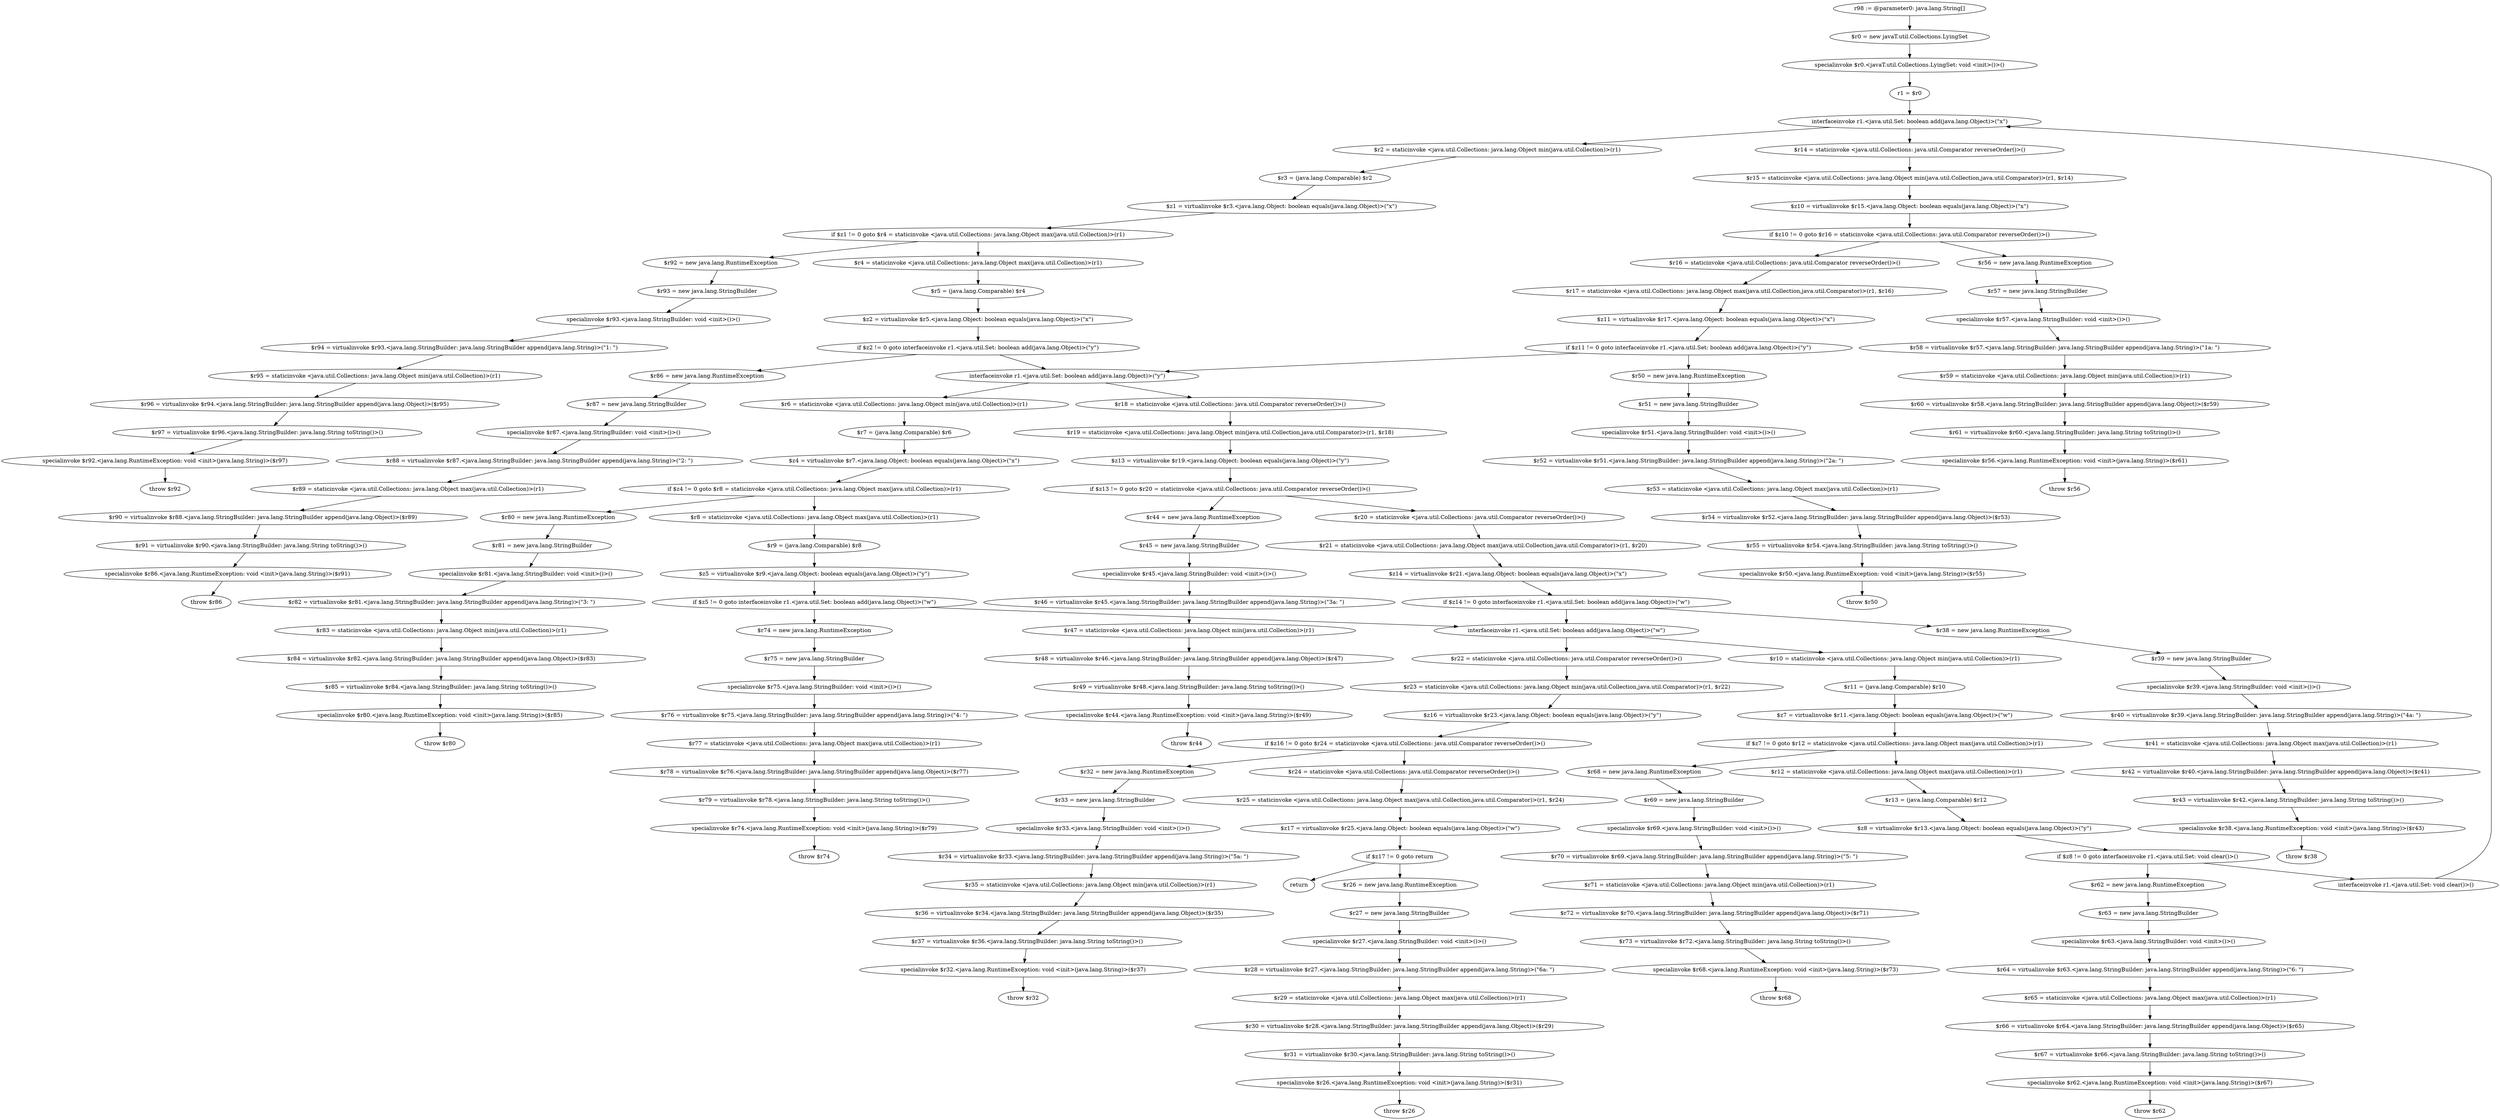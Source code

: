 digraph "unitGraph" {
    "r98 := @parameter0: java.lang.String[]"
    "$r0 = new javaT.util.Collections.LyingSet"
    "specialinvoke $r0.<javaT.util.Collections.LyingSet: void <init>()>()"
    "r1 = $r0"
    "interfaceinvoke r1.<java.util.Set: boolean add(java.lang.Object)>(\"x\")"
    "$r2 = staticinvoke <java.util.Collections: java.lang.Object min(java.util.Collection)>(r1)"
    "$r3 = (java.lang.Comparable) $r2"
    "$z1 = virtualinvoke $r3.<java.lang.Object: boolean equals(java.lang.Object)>(\"x\")"
    "if $z1 != 0 goto $r4 = staticinvoke <java.util.Collections: java.lang.Object max(java.util.Collection)>(r1)"
    "$r92 = new java.lang.RuntimeException"
    "$r93 = new java.lang.StringBuilder"
    "specialinvoke $r93.<java.lang.StringBuilder: void <init>()>()"
    "$r94 = virtualinvoke $r93.<java.lang.StringBuilder: java.lang.StringBuilder append(java.lang.String)>(\"1: \")"
    "$r95 = staticinvoke <java.util.Collections: java.lang.Object min(java.util.Collection)>(r1)"
    "$r96 = virtualinvoke $r94.<java.lang.StringBuilder: java.lang.StringBuilder append(java.lang.Object)>($r95)"
    "$r97 = virtualinvoke $r96.<java.lang.StringBuilder: java.lang.String toString()>()"
    "specialinvoke $r92.<java.lang.RuntimeException: void <init>(java.lang.String)>($r97)"
    "throw $r92"
    "$r4 = staticinvoke <java.util.Collections: java.lang.Object max(java.util.Collection)>(r1)"
    "$r5 = (java.lang.Comparable) $r4"
    "$z2 = virtualinvoke $r5.<java.lang.Object: boolean equals(java.lang.Object)>(\"x\")"
    "if $z2 != 0 goto interfaceinvoke r1.<java.util.Set: boolean add(java.lang.Object)>(\"y\")"
    "$r86 = new java.lang.RuntimeException"
    "$r87 = new java.lang.StringBuilder"
    "specialinvoke $r87.<java.lang.StringBuilder: void <init>()>()"
    "$r88 = virtualinvoke $r87.<java.lang.StringBuilder: java.lang.StringBuilder append(java.lang.String)>(\"2: \")"
    "$r89 = staticinvoke <java.util.Collections: java.lang.Object max(java.util.Collection)>(r1)"
    "$r90 = virtualinvoke $r88.<java.lang.StringBuilder: java.lang.StringBuilder append(java.lang.Object)>($r89)"
    "$r91 = virtualinvoke $r90.<java.lang.StringBuilder: java.lang.String toString()>()"
    "specialinvoke $r86.<java.lang.RuntimeException: void <init>(java.lang.String)>($r91)"
    "throw $r86"
    "interfaceinvoke r1.<java.util.Set: boolean add(java.lang.Object)>(\"y\")"
    "$r6 = staticinvoke <java.util.Collections: java.lang.Object min(java.util.Collection)>(r1)"
    "$r7 = (java.lang.Comparable) $r6"
    "$z4 = virtualinvoke $r7.<java.lang.Object: boolean equals(java.lang.Object)>(\"x\")"
    "if $z4 != 0 goto $r8 = staticinvoke <java.util.Collections: java.lang.Object max(java.util.Collection)>(r1)"
    "$r80 = new java.lang.RuntimeException"
    "$r81 = new java.lang.StringBuilder"
    "specialinvoke $r81.<java.lang.StringBuilder: void <init>()>()"
    "$r82 = virtualinvoke $r81.<java.lang.StringBuilder: java.lang.StringBuilder append(java.lang.String)>(\"3: \")"
    "$r83 = staticinvoke <java.util.Collections: java.lang.Object min(java.util.Collection)>(r1)"
    "$r84 = virtualinvoke $r82.<java.lang.StringBuilder: java.lang.StringBuilder append(java.lang.Object)>($r83)"
    "$r85 = virtualinvoke $r84.<java.lang.StringBuilder: java.lang.String toString()>()"
    "specialinvoke $r80.<java.lang.RuntimeException: void <init>(java.lang.String)>($r85)"
    "throw $r80"
    "$r8 = staticinvoke <java.util.Collections: java.lang.Object max(java.util.Collection)>(r1)"
    "$r9 = (java.lang.Comparable) $r8"
    "$z5 = virtualinvoke $r9.<java.lang.Object: boolean equals(java.lang.Object)>(\"y\")"
    "if $z5 != 0 goto interfaceinvoke r1.<java.util.Set: boolean add(java.lang.Object)>(\"w\")"
    "$r74 = new java.lang.RuntimeException"
    "$r75 = new java.lang.StringBuilder"
    "specialinvoke $r75.<java.lang.StringBuilder: void <init>()>()"
    "$r76 = virtualinvoke $r75.<java.lang.StringBuilder: java.lang.StringBuilder append(java.lang.String)>(\"4: \")"
    "$r77 = staticinvoke <java.util.Collections: java.lang.Object max(java.util.Collection)>(r1)"
    "$r78 = virtualinvoke $r76.<java.lang.StringBuilder: java.lang.StringBuilder append(java.lang.Object)>($r77)"
    "$r79 = virtualinvoke $r78.<java.lang.StringBuilder: java.lang.String toString()>()"
    "specialinvoke $r74.<java.lang.RuntimeException: void <init>(java.lang.String)>($r79)"
    "throw $r74"
    "interfaceinvoke r1.<java.util.Set: boolean add(java.lang.Object)>(\"w\")"
    "$r10 = staticinvoke <java.util.Collections: java.lang.Object min(java.util.Collection)>(r1)"
    "$r11 = (java.lang.Comparable) $r10"
    "$z7 = virtualinvoke $r11.<java.lang.Object: boolean equals(java.lang.Object)>(\"w\")"
    "if $z7 != 0 goto $r12 = staticinvoke <java.util.Collections: java.lang.Object max(java.util.Collection)>(r1)"
    "$r68 = new java.lang.RuntimeException"
    "$r69 = new java.lang.StringBuilder"
    "specialinvoke $r69.<java.lang.StringBuilder: void <init>()>()"
    "$r70 = virtualinvoke $r69.<java.lang.StringBuilder: java.lang.StringBuilder append(java.lang.String)>(\"5: \")"
    "$r71 = staticinvoke <java.util.Collections: java.lang.Object min(java.util.Collection)>(r1)"
    "$r72 = virtualinvoke $r70.<java.lang.StringBuilder: java.lang.StringBuilder append(java.lang.Object)>($r71)"
    "$r73 = virtualinvoke $r72.<java.lang.StringBuilder: java.lang.String toString()>()"
    "specialinvoke $r68.<java.lang.RuntimeException: void <init>(java.lang.String)>($r73)"
    "throw $r68"
    "$r12 = staticinvoke <java.util.Collections: java.lang.Object max(java.util.Collection)>(r1)"
    "$r13 = (java.lang.Comparable) $r12"
    "$z8 = virtualinvoke $r13.<java.lang.Object: boolean equals(java.lang.Object)>(\"y\")"
    "if $z8 != 0 goto interfaceinvoke r1.<java.util.Set: void clear()>()"
    "$r62 = new java.lang.RuntimeException"
    "$r63 = new java.lang.StringBuilder"
    "specialinvoke $r63.<java.lang.StringBuilder: void <init>()>()"
    "$r64 = virtualinvoke $r63.<java.lang.StringBuilder: java.lang.StringBuilder append(java.lang.String)>(\"6: \")"
    "$r65 = staticinvoke <java.util.Collections: java.lang.Object max(java.util.Collection)>(r1)"
    "$r66 = virtualinvoke $r64.<java.lang.StringBuilder: java.lang.StringBuilder append(java.lang.Object)>($r65)"
    "$r67 = virtualinvoke $r66.<java.lang.StringBuilder: java.lang.String toString()>()"
    "specialinvoke $r62.<java.lang.RuntimeException: void <init>(java.lang.String)>($r67)"
    "throw $r62"
    "interfaceinvoke r1.<java.util.Set: void clear()>()"
    "$r14 = staticinvoke <java.util.Collections: java.util.Comparator reverseOrder()>()"
    "$r15 = staticinvoke <java.util.Collections: java.lang.Object min(java.util.Collection,java.util.Comparator)>(r1, $r14)"
    "$z10 = virtualinvoke $r15.<java.lang.Object: boolean equals(java.lang.Object)>(\"x\")"
    "if $z10 != 0 goto $r16 = staticinvoke <java.util.Collections: java.util.Comparator reverseOrder()>()"
    "$r56 = new java.lang.RuntimeException"
    "$r57 = new java.lang.StringBuilder"
    "specialinvoke $r57.<java.lang.StringBuilder: void <init>()>()"
    "$r58 = virtualinvoke $r57.<java.lang.StringBuilder: java.lang.StringBuilder append(java.lang.String)>(\"1a: \")"
    "$r59 = staticinvoke <java.util.Collections: java.lang.Object min(java.util.Collection)>(r1)"
    "$r60 = virtualinvoke $r58.<java.lang.StringBuilder: java.lang.StringBuilder append(java.lang.Object)>($r59)"
    "$r61 = virtualinvoke $r60.<java.lang.StringBuilder: java.lang.String toString()>()"
    "specialinvoke $r56.<java.lang.RuntimeException: void <init>(java.lang.String)>($r61)"
    "throw $r56"
    "$r16 = staticinvoke <java.util.Collections: java.util.Comparator reverseOrder()>()"
    "$r17 = staticinvoke <java.util.Collections: java.lang.Object max(java.util.Collection,java.util.Comparator)>(r1, $r16)"
    "$z11 = virtualinvoke $r17.<java.lang.Object: boolean equals(java.lang.Object)>(\"x\")"
    "if $z11 != 0 goto interfaceinvoke r1.<java.util.Set: boolean add(java.lang.Object)>(\"y\")"
    "$r50 = new java.lang.RuntimeException"
    "$r51 = new java.lang.StringBuilder"
    "specialinvoke $r51.<java.lang.StringBuilder: void <init>()>()"
    "$r52 = virtualinvoke $r51.<java.lang.StringBuilder: java.lang.StringBuilder append(java.lang.String)>(\"2a: \")"
    "$r53 = staticinvoke <java.util.Collections: java.lang.Object max(java.util.Collection)>(r1)"
    "$r54 = virtualinvoke $r52.<java.lang.StringBuilder: java.lang.StringBuilder append(java.lang.Object)>($r53)"
    "$r55 = virtualinvoke $r54.<java.lang.StringBuilder: java.lang.String toString()>()"
    "specialinvoke $r50.<java.lang.RuntimeException: void <init>(java.lang.String)>($r55)"
    "throw $r50"
    "$r18 = staticinvoke <java.util.Collections: java.util.Comparator reverseOrder()>()"
    "$r19 = staticinvoke <java.util.Collections: java.lang.Object min(java.util.Collection,java.util.Comparator)>(r1, $r18)"
    "$z13 = virtualinvoke $r19.<java.lang.Object: boolean equals(java.lang.Object)>(\"y\")"
    "if $z13 != 0 goto $r20 = staticinvoke <java.util.Collections: java.util.Comparator reverseOrder()>()"
    "$r44 = new java.lang.RuntimeException"
    "$r45 = new java.lang.StringBuilder"
    "specialinvoke $r45.<java.lang.StringBuilder: void <init>()>()"
    "$r46 = virtualinvoke $r45.<java.lang.StringBuilder: java.lang.StringBuilder append(java.lang.String)>(\"3a: \")"
    "$r47 = staticinvoke <java.util.Collections: java.lang.Object min(java.util.Collection)>(r1)"
    "$r48 = virtualinvoke $r46.<java.lang.StringBuilder: java.lang.StringBuilder append(java.lang.Object)>($r47)"
    "$r49 = virtualinvoke $r48.<java.lang.StringBuilder: java.lang.String toString()>()"
    "specialinvoke $r44.<java.lang.RuntimeException: void <init>(java.lang.String)>($r49)"
    "throw $r44"
    "$r20 = staticinvoke <java.util.Collections: java.util.Comparator reverseOrder()>()"
    "$r21 = staticinvoke <java.util.Collections: java.lang.Object max(java.util.Collection,java.util.Comparator)>(r1, $r20)"
    "$z14 = virtualinvoke $r21.<java.lang.Object: boolean equals(java.lang.Object)>(\"x\")"
    "if $z14 != 0 goto interfaceinvoke r1.<java.util.Set: boolean add(java.lang.Object)>(\"w\")"
    "$r38 = new java.lang.RuntimeException"
    "$r39 = new java.lang.StringBuilder"
    "specialinvoke $r39.<java.lang.StringBuilder: void <init>()>()"
    "$r40 = virtualinvoke $r39.<java.lang.StringBuilder: java.lang.StringBuilder append(java.lang.String)>(\"4a: \")"
    "$r41 = staticinvoke <java.util.Collections: java.lang.Object max(java.util.Collection)>(r1)"
    "$r42 = virtualinvoke $r40.<java.lang.StringBuilder: java.lang.StringBuilder append(java.lang.Object)>($r41)"
    "$r43 = virtualinvoke $r42.<java.lang.StringBuilder: java.lang.String toString()>()"
    "specialinvoke $r38.<java.lang.RuntimeException: void <init>(java.lang.String)>($r43)"
    "throw $r38"
    "$r22 = staticinvoke <java.util.Collections: java.util.Comparator reverseOrder()>()"
    "$r23 = staticinvoke <java.util.Collections: java.lang.Object min(java.util.Collection,java.util.Comparator)>(r1, $r22)"
    "$z16 = virtualinvoke $r23.<java.lang.Object: boolean equals(java.lang.Object)>(\"y\")"
    "if $z16 != 0 goto $r24 = staticinvoke <java.util.Collections: java.util.Comparator reverseOrder()>()"
    "$r32 = new java.lang.RuntimeException"
    "$r33 = new java.lang.StringBuilder"
    "specialinvoke $r33.<java.lang.StringBuilder: void <init>()>()"
    "$r34 = virtualinvoke $r33.<java.lang.StringBuilder: java.lang.StringBuilder append(java.lang.String)>(\"5a: \")"
    "$r35 = staticinvoke <java.util.Collections: java.lang.Object min(java.util.Collection)>(r1)"
    "$r36 = virtualinvoke $r34.<java.lang.StringBuilder: java.lang.StringBuilder append(java.lang.Object)>($r35)"
    "$r37 = virtualinvoke $r36.<java.lang.StringBuilder: java.lang.String toString()>()"
    "specialinvoke $r32.<java.lang.RuntimeException: void <init>(java.lang.String)>($r37)"
    "throw $r32"
    "$r24 = staticinvoke <java.util.Collections: java.util.Comparator reverseOrder()>()"
    "$r25 = staticinvoke <java.util.Collections: java.lang.Object max(java.util.Collection,java.util.Comparator)>(r1, $r24)"
    "$z17 = virtualinvoke $r25.<java.lang.Object: boolean equals(java.lang.Object)>(\"w\")"
    "if $z17 != 0 goto return"
    "$r26 = new java.lang.RuntimeException"
    "$r27 = new java.lang.StringBuilder"
    "specialinvoke $r27.<java.lang.StringBuilder: void <init>()>()"
    "$r28 = virtualinvoke $r27.<java.lang.StringBuilder: java.lang.StringBuilder append(java.lang.String)>(\"6a: \")"
    "$r29 = staticinvoke <java.util.Collections: java.lang.Object max(java.util.Collection)>(r1)"
    "$r30 = virtualinvoke $r28.<java.lang.StringBuilder: java.lang.StringBuilder append(java.lang.Object)>($r29)"
    "$r31 = virtualinvoke $r30.<java.lang.StringBuilder: java.lang.String toString()>()"
    "specialinvoke $r26.<java.lang.RuntimeException: void <init>(java.lang.String)>($r31)"
    "throw $r26"
    "return"
    "r98 := @parameter0: java.lang.String[]"->"$r0 = new javaT.util.Collections.LyingSet";
    "$r0 = new javaT.util.Collections.LyingSet"->"specialinvoke $r0.<javaT.util.Collections.LyingSet: void <init>()>()";
    "specialinvoke $r0.<javaT.util.Collections.LyingSet: void <init>()>()"->"r1 = $r0";
    "r1 = $r0"->"interfaceinvoke r1.<java.util.Set: boolean add(java.lang.Object)>(\"x\")";
    "interfaceinvoke r1.<java.util.Set: boolean add(java.lang.Object)>(\"x\")"->"$r2 = staticinvoke <java.util.Collections: java.lang.Object min(java.util.Collection)>(r1)";
    "$r2 = staticinvoke <java.util.Collections: java.lang.Object min(java.util.Collection)>(r1)"->"$r3 = (java.lang.Comparable) $r2";
    "$r3 = (java.lang.Comparable) $r2"->"$z1 = virtualinvoke $r3.<java.lang.Object: boolean equals(java.lang.Object)>(\"x\")";
    "$z1 = virtualinvoke $r3.<java.lang.Object: boolean equals(java.lang.Object)>(\"x\")"->"if $z1 != 0 goto $r4 = staticinvoke <java.util.Collections: java.lang.Object max(java.util.Collection)>(r1)";
    "if $z1 != 0 goto $r4 = staticinvoke <java.util.Collections: java.lang.Object max(java.util.Collection)>(r1)"->"$r92 = new java.lang.RuntimeException";
    "if $z1 != 0 goto $r4 = staticinvoke <java.util.Collections: java.lang.Object max(java.util.Collection)>(r1)"->"$r4 = staticinvoke <java.util.Collections: java.lang.Object max(java.util.Collection)>(r1)";
    "$r92 = new java.lang.RuntimeException"->"$r93 = new java.lang.StringBuilder";
    "$r93 = new java.lang.StringBuilder"->"specialinvoke $r93.<java.lang.StringBuilder: void <init>()>()";
    "specialinvoke $r93.<java.lang.StringBuilder: void <init>()>()"->"$r94 = virtualinvoke $r93.<java.lang.StringBuilder: java.lang.StringBuilder append(java.lang.String)>(\"1: \")";
    "$r94 = virtualinvoke $r93.<java.lang.StringBuilder: java.lang.StringBuilder append(java.lang.String)>(\"1: \")"->"$r95 = staticinvoke <java.util.Collections: java.lang.Object min(java.util.Collection)>(r1)";
    "$r95 = staticinvoke <java.util.Collections: java.lang.Object min(java.util.Collection)>(r1)"->"$r96 = virtualinvoke $r94.<java.lang.StringBuilder: java.lang.StringBuilder append(java.lang.Object)>($r95)";
    "$r96 = virtualinvoke $r94.<java.lang.StringBuilder: java.lang.StringBuilder append(java.lang.Object)>($r95)"->"$r97 = virtualinvoke $r96.<java.lang.StringBuilder: java.lang.String toString()>()";
    "$r97 = virtualinvoke $r96.<java.lang.StringBuilder: java.lang.String toString()>()"->"specialinvoke $r92.<java.lang.RuntimeException: void <init>(java.lang.String)>($r97)";
    "specialinvoke $r92.<java.lang.RuntimeException: void <init>(java.lang.String)>($r97)"->"throw $r92";
    "$r4 = staticinvoke <java.util.Collections: java.lang.Object max(java.util.Collection)>(r1)"->"$r5 = (java.lang.Comparable) $r4";
    "$r5 = (java.lang.Comparable) $r4"->"$z2 = virtualinvoke $r5.<java.lang.Object: boolean equals(java.lang.Object)>(\"x\")";
    "$z2 = virtualinvoke $r5.<java.lang.Object: boolean equals(java.lang.Object)>(\"x\")"->"if $z2 != 0 goto interfaceinvoke r1.<java.util.Set: boolean add(java.lang.Object)>(\"y\")";
    "if $z2 != 0 goto interfaceinvoke r1.<java.util.Set: boolean add(java.lang.Object)>(\"y\")"->"$r86 = new java.lang.RuntimeException";
    "if $z2 != 0 goto interfaceinvoke r1.<java.util.Set: boolean add(java.lang.Object)>(\"y\")"->"interfaceinvoke r1.<java.util.Set: boolean add(java.lang.Object)>(\"y\")";
    "$r86 = new java.lang.RuntimeException"->"$r87 = new java.lang.StringBuilder";
    "$r87 = new java.lang.StringBuilder"->"specialinvoke $r87.<java.lang.StringBuilder: void <init>()>()";
    "specialinvoke $r87.<java.lang.StringBuilder: void <init>()>()"->"$r88 = virtualinvoke $r87.<java.lang.StringBuilder: java.lang.StringBuilder append(java.lang.String)>(\"2: \")";
    "$r88 = virtualinvoke $r87.<java.lang.StringBuilder: java.lang.StringBuilder append(java.lang.String)>(\"2: \")"->"$r89 = staticinvoke <java.util.Collections: java.lang.Object max(java.util.Collection)>(r1)";
    "$r89 = staticinvoke <java.util.Collections: java.lang.Object max(java.util.Collection)>(r1)"->"$r90 = virtualinvoke $r88.<java.lang.StringBuilder: java.lang.StringBuilder append(java.lang.Object)>($r89)";
    "$r90 = virtualinvoke $r88.<java.lang.StringBuilder: java.lang.StringBuilder append(java.lang.Object)>($r89)"->"$r91 = virtualinvoke $r90.<java.lang.StringBuilder: java.lang.String toString()>()";
    "$r91 = virtualinvoke $r90.<java.lang.StringBuilder: java.lang.String toString()>()"->"specialinvoke $r86.<java.lang.RuntimeException: void <init>(java.lang.String)>($r91)";
    "specialinvoke $r86.<java.lang.RuntimeException: void <init>(java.lang.String)>($r91)"->"throw $r86";
    "interfaceinvoke r1.<java.util.Set: boolean add(java.lang.Object)>(\"y\")"->"$r6 = staticinvoke <java.util.Collections: java.lang.Object min(java.util.Collection)>(r1)";
    "$r6 = staticinvoke <java.util.Collections: java.lang.Object min(java.util.Collection)>(r1)"->"$r7 = (java.lang.Comparable) $r6";
    "$r7 = (java.lang.Comparable) $r6"->"$z4 = virtualinvoke $r7.<java.lang.Object: boolean equals(java.lang.Object)>(\"x\")";
    "$z4 = virtualinvoke $r7.<java.lang.Object: boolean equals(java.lang.Object)>(\"x\")"->"if $z4 != 0 goto $r8 = staticinvoke <java.util.Collections: java.lang.Object max(java.util.Collection)>(r1)";
    "if $z4 != 0 goto $r8 = staticinvoke <java.util.Collections: java.lang.Object max(java.util.Collection)>(r1)"->"$r80 = new java.lang.RuntimeException";
    "if $z4 != 0 goto $r8 = staticinvoke <java.util.Collections: java.lang.Object max(java.util.Collection)>(r1)"->"$r8 = staticinvoke <java.util.Collections: java.lang.Object max(java.util.Collection)>(r1)";
    "$r80 = new java.lang.RuntimeException"->"$r81 = new java.lang.StringBuilder";
    "$r81 = new java.lang.StringBuilder"->"specialinvoke $r81.<java.lang.StringBuilder: void <init>()>()";
    "specialinvoke $r81.<java.lang.StringBuilder: void <init>()>()"->"$r82 = virtualinvoke $r81.<java.lang.StringBuilder: java.lang.StringBuilder append(java.lang.String)>(\"3: \")";
    "$r82 = virtualinvoke $r81.<java.lang.StringBuilder: java.lang.StringBuilder append(java.lang.String)>(\"3: \")"->"$r83 = staticinvoke <java.util.Collections: java.lang.Object min(java.util.Collection)>(r1)";
    "$r83 = staticinvoke <java.util.Collections: java.lang.Object min(java.util.Collection)>(r1)"->"$r84 = virtualinvoke $r82.<java.lang.StringBuilder: java.lang.StringBuilder append(java.lang.Object)>($r83)";
    "$r84 = virtualinvoke $r82.<java.lang.StringBuilder: java.lang.StringBuilder append(java.lang.Object)>($r83)"->"$r85 = virtualinvoke $r84.<java.lang.StringBuilder: java.lang.String toString()>()";
    "$r85 = virtualinvoke $r84.<java.lang.StringBuilder: java.lang.String toString()>()"->"specialinvoke $r80.<java.lang.RuntimeException: void <init>(java.lang.String)>($r85)";
    "specialinvoke $r80.<java.lang.RuntimeException: void <init>(java.lang.String)>($r85)"->"throw $r80";
    "$r8 = staticinvoke <java.util.Collections: java.lang.Object max(java.util.Collection)>(r1)"->"$r9 = (java.lang.Comparable) $r8";
    "$r9 = (java.lang.Comparable) $r8"->"$z5 = virtualinvoke $r9.<java.lang.Object: boolean equals(java.lang.Object)>(\"y\")";
    "$z5 = virtualinvoke $r9.<java.lang.Object: boolean equals(java.lang.Object)>(\"y\")"->"if $z5 != 0 goto interfaceinvoke r1.<java.util.Set: boolean add(java.lang.Object)>(\"w\")";
    "if $z5 != 0 goto interfaceinvoke r1.<java.util.Set: boolean add(java.lang.Object)>(\"w\")"->"$r74 = new java.lang.RuntimeException";
    "if $z5 != 0 goto interfaceinvoke r1.<java.util.Set: boolean add(java.lang.Object)>(\"w\")"->"interfaceinvoke r1.<java.util.Set: boolean add(java.lang.Object)>(\"w\")";
    "$r74 = new java.lang.RuntimeException"->"$r75 = new java.lang.StringBuilder";
    "$r75 = new java.lang.StringBuilder"->"specialinvoke $r75.<java.lang.StringBuilder: void <init>()>()";
    "specialinvoke $r75.<java.lang.StringBuilder: void <init>()>()"->"$r76 = virtualinvoke $r75.<java.lang.StringBuilder: java.lang.StringBuilder append(java.lang.String)>(\"4: \")";
    "$r76 = virtualinvoke $r75.<java.lang.StringBuilder: java.lang.StringBuilder append(java.lang.String)>(\"4: \")"->"$r77 = staticinvoke <java.util.Collections: java.lang.Object max(java.util.Collection)>(r1)";
    "$r77 = staticinvoke <java.util.Collections: java.lang.Object max(java.util.Collection)>(r1)"->"$r78 = virtualinvoke $r76.<java.lang.StringBuilder: java.lang.StringBuilder append(java.lang.Object)>($r77)";
    "$r78 = virtualinvoke $r76.<java.lang.StringBuilder: java.lang.StringBuilder append(java.lang.Object)>($r77)"->"$r79 = virtualinvoke $r78.<java.lang.StringBuilder: java.lang.String toString()>()";
    "$r79 = virtualinvoke $r78.<java.lang.StringBuilder: java.lang.String toString()>()"->"specialinvoke $r74.<java.lang.RuntimeException: void <init>(java.lang.String)>($r79)";
    "specialinvoke $r74.<java.lang.RuntimeException: void <init>(java.lang.String)>($r79)"->"throw $r74";
    "interfaceinvoke r1.<java.util.Set: boolean add(java.lang.Object)>(\"w\")"->"$r10 = staticinvoke <java.util.Collections: java.lang.Object min(java.util.Collection)>(r1)";
    "$r10 = staticinvoke <java.util.Collections: java.lang.Object min(java.util.Collection)>(r1)"->"$r11 = (java.lang.Comparable) $r10";
    "$r11 = (java.lang.Comparable) $r10"->"$z7 = virtualinvoke $r11.<java.lang.Object: boolean equals(java.lang.Object)>(\"w\")";
    "$z7 = virtualinvoke $r11.<java.lang.Object: boolean equals(java.lang.Object)>(\"w\")"->"if $z7 != 0 goto $r12 = staticinvoke <java.util.Collections: java.lang.Object max(java.util.Collection)>(r1)";
    "if $z7 != 0 goto $r12 = staticinvoke <java.util.Collections: java.lang.Object max(java.util.Collection)>(r1)"->"$r68 = new java.lang.RuntimeException";
    "if $z7 != 0 goto $r12 = staticinvoke <java.util.Collections: java.lang.Object max(java.util.Collection)>(r1)"->"$r12 = staticinvoke <java.util.Collections: java.lang.Object max(java.util.Collection)>(r1)";
    "$r68 = new java.lang.RuntimeException"->"$r69 = new java.lang.StringBuilder";
    "$r69 = new java.lang.StringBuilder"->"specialinvoke $r69.<java.lang.StringBuilder: void <init>()>()";
    "specialinvoke $r69.<java.lang.StringBuilder: void <init>()>()"->"$r70 = virtualinvoke $r69.<java.lang.StringBuilder: java.lang.StringBuilder append(java.lang.String)>(\"5: \")";
    "$r70 = virtualinvoke $r69.<java.lang.StringBuilder: java.lang.StringBuilder append(java.lang.String)>(\"5: \")"->"$r71 = staticinvoke <java.util.Collections: java.lang.Object min(java.util.Collection)>(r1)";
    "$r71 = staticinvoke <java.util.Collections: java.lang.Object min(java.util.Collection)>(r1)"->"$r72 = virtualinvoke $r70.<java.lang.StringBuilder: java.lang.StringBuilder append(java.lang.Object)>($r71)";
    "$r72 = virtualinvoke $r70.<java.lang.StringBuilder: java.lang.StringBuilder append(java.lang.Object)>($r71)"->"$r73 = virtualinvoke $r72.<java.lang.StringBuilder: java.lang.String toString()>()";
    "$r73 = virtualinvoke $r72.<java.lang.StringBuilder: java.lang.String toString()>()"->"specialinvoke $r68.<java.lang.RuntimeException: void <init>(java.lang.String)>($r73)";
    "specialinvoke $r68.<java.lang.RuntimeException: void <init>(java.lang.String)>($r73)"->"throw $r68";
    "$r12 = staticinvoke <java.util.Collections: java.lang.Object max(java.util.Collection)>(r1)"->"$r13 = (java.lang.Comparable) $r12";
    "$r13 = (java.lang.Comparable) $r12"->"$z8 = virtualinvoke $r13.<java.lang.Object: boolean equals(java.lang.Object)>(\"y\")";
    "$z8 = virtualinvoke $r13.<java.lang.Object: boolean equals(java.lang.Object)>(\"y\")"->"if $z8 != 0 goto interfaceinvoke r1.<java.util.Set: void clear()>()";
    "if $z8 != 0 goto interfaceinvoke r1.<java.util.Set: void clear()>()"->"$r62 = new java.lang.RuntimeException";
    "if $z8 != 0 goto interfaceinvoke r1.<java.util.Set: void clear()>()"->"interfaceinvoke r1.<java.util.Set: void clear()>()";
    "$r62 = new java.lang.RuntimeException"->"$r63 = new java.lang.StringBuilder";
    "$r63 = new java.lang.StringBuilder"->"specialinvoke $r63.<java.lang.StringBuilder: void <init>()>()";
    "specialinvoke $r63.<java.lang.StringBuilder: void <init>()>()"->"$r64 = virtualinvoke $r63.<java.lang.StringBuilder: java.lang.StringBuilder append(java.lang.String)>(\"6: \")";
    "$r64 = virtualinvoke $r63.<java.lang.StringBuilder: java.lang.StringBuilder append(java.lang.String)>(\"6: \")"->"$r65 = staticinvoke <java.util.Collections: java.lang.Object max(java.util.Collection)>(r1)";
    "$r65 = staticinvoke <java.util.Collections: java.lang.Object max(java.util.Collection)>(r1)"->"$r66 = virtualinvoke $r64.<java.lang.StringBuilder: java.lang.StringBuilder append(java.lang.Object)>($r65)";
    "$r66 = virtualinvoke $r64.<java.lang.StringBuilder: java.lang.StringBuilder append(java.lang.Object)>($r65)"->"$r67 = virtualinvoke $r66.<java.lang.StringBuilder: java.lang.String toString()>()";
    "$r67 = virtualinvoke $r66.<java.lang.StringBuilder: java.lang.String toString()>()"->"specialinvoke $r62.<java.lang.RuntimeException: void <init>(java.lang.String)>($r67)";
    "specialinvoke $r62.<java.lang.RuntimeException: void <init>(java.lang.String)>($r67)"->"throw $r62";
    "interfaceinvoke r1.<java.util.Set: void clear()>()"->"interfaceinvoke r1.<java.util.Set: boolean add(java.lang.Object)>(\"x\")";
    "interfaceinvoke r1.<java.util.Set: boolean add(java.lang.Object)>(\"x\")"->"$r14 = staticinvoke <java.util.Collections: java.util.Comparator reverseOrder()>()";
    "$r14 = staticinvoke <java.util.Collections: java.util.Comparator reverseOrder()>()"->"$r15 = staticinvoke <java.util.Collections: java.lang.Object min(java.util.Collection,java.util.Comparator)>(r1, $r14)";
    "$r15 = staticinvoke <java.util.Collections: java.lang.Object min(java.util.Collection,java.util.Comparator)>(r1, $r14)"->"$z10 = virtualinvoke $r15.<java.lang.Object: boolean equals(java.lang.Object)>(\"x\")";
    "$z10 = virtualinvoke $r15.<java.lang.Object: boolean equals(java.lang.Object)>(\"x\")"->"if $z10 != 0 goto $r16 = staticinvoke <java.util.Collections: java.util.Comparator reverseOrder()>()";
    "if $z10 != 0 goto $r16 = staticinvoke <java.util.Collections: java.util.Comparator reverseOrder()>()"->"$r56 = new java.lang.RuntimeException";
    "if $z10 != 0 goto $r16 = staticinvoke <java.util.Collections: java.util.Comparator reverseOrder()>()"->"$r16 = staticinvoke <java.util.Collections: java.util.Comparator reverseOrder()>()";
    "$r56 = new java.lang.RuntimeException"->"$r57 = new java.lang.StringBuilder";
    "$r57 = new java.lang.StringBuilder"->"specialinvoke $r57.<java.lang.StringBuilder: void <init>()>()";
    "specialinvoke $r57.<java.lang.StringBuilder: void <init>()>()"->"$r58 = virtualinvoke $r57.<java.lang.StringBuilder: java.lang.StringBuilder append(java.lang.String)>(\"1a: \")";
    "$r58 = virtualinvoke $r57.<java.lang.StringBuilder: java.lang.StringBuilder append(java.lang.String)>(\"1a: \")"->"$r59 = staticinvoke <java.util.Collections: java.lang.Object min(java.util.Collection)>(r1)";
    "$r59 = staticinvoke <java.util.Collections: java.lang.Object min(java.util.Collection)>(r1)"->"$r60 = virtualinvoke $r58.<java.lang.StringBuilder: java.lang.StringBuilder append(java.lang.Object)>($r59)";
    "$r60 = virtualinvoke $r58.<java.lang.StringBuilder: java.lang.StringBuilder append(java.lang.Object)>($r59)"->"$r61 = virtualinvoke $r60.<java.lang.StringBuilder: java.lang.String toString()>()";
    "$r61 = virtualinvoke $r60.<java.lang.StringBuilder: java.lang.String toString()>()"->"specialinvoke $r56.<java.lang.RuntimeException: void <init>(java.lang.String)>($r61)";
    "specialinvoke $r56.<java.lang.RuntimeException: void <init>(java.lang.String)>($r61)"->"throw $r56";
    "$r16 = staticinvoke <java.util.Collections: java.util.Comparator reverseOrder()>()"->"$r17 = staticinvoke <java.util.Collections: java.lang.Object max(java.util.Collection,java.util.Comparator)>(r1, $r16)";
    "$r17 = staticinvoke <java.util.Collections: java.lang.Object max(java.util.Collection,java.util.Comparator)>(r1, $r16)"->"$z11 = virtualinvoke $r17.<java.lang.Object: boolean equals(java.lang.Object)>(\"x\")";
    "$z11 = virtualinvoke $r17.<java.lang.Object: boolean equals(java.lang.Object)>(\"x\")"->"if $z11 != 0 goto interfaceinvoke r1.<java.util.Set: boolean add(java.lang.Object)>(\"y\")";
    "if $z11 != 0 goto interfaceinvoke r1.<java.util.Set: boolean add(java.lang.Object)>(\"y\")"->"$r50 = new java.lang.RuntimeException";
    "if $z11 != 0 goto interfaceinvoke r1.<java.util.Set: boolean add(java.lang.Object)>(\"y\")"->"interfaceinvoke r1.<java.util.Set: boolean add(java.lang.Object)>(\"y\")";
    "$r50 = new java.lang.RuntimeException"->"$r51 = new java.lang.StringBuilder";
    "$r51 = new java.lang.StringBuilder"->"specialinvoke $r51.<java.lang.StringBuilder: void <init>()>()";
    "specialinvoke $r51.<java.lang.StringBuilder: void <init>()>()"->"$r52 = virtualinvoke $r51.<java.lang.StringBuilder: java.lang.StringBuilder append(java.lang.String)>(\"2a: \")";
    "$r52 = virtualinvoke $r51.<java.lang.StringBuilder: java.lang.StringBuilder append(java.lang.String)>(\"2a: \")"->"$r53 = staticinvoke <java.util.Collections: java.lang.Object max(java.util.Collection)>(r1)";
    "$r53 = staticinvoke <java.util.Collections: java.lang.Object max(java.util.Collection)>(r1)"->"$r54 = virtualinvoke $r52.<java.lang.StringBuilder: java.lang.StringBuilder append(java.lang.Object)>($r53)";
    "$r54 = virtualinvoke $r52.<java.lang.StringBuilder: java.lang.StringBuilder append(java.lang.Object)>($r53)"->"$r55 = virtualinvoke $r54.<java.lang.StringBuilder: java.lang.String toString()>()";
    "$r55 = virtualinvoke $r54.<java.lang.StringBuilder: java.lang.String toString()>()"->"specialinvoke $r50.<java.lang.RuntimeException: void <init>(java.lang.String)>($r55)";
    "specialinvoke $r50.<java.lang.RuntimeException: void <init>(java.lang.String)>($r55)"->"throw $r50";
    "interfaceinvoke r1.<java.util.Set: boolean add(java.lang.Object)>(\"y\")"->"$r18 = staticinvoke <java.util.Collections: java.util.Comparator reverseOrder()>()";
    "$r18 = staticinvoke <java.util.Collections: java.util.Comparator reverseOrder()>()"->"$r19 = staticinvoke <java.util.Collections: java.lang.Object min(java.util.Collection,java.util.Comparator)>(r1, $r18)";
    "$r19 = staticinvoke <java.util.Collections: java.lang.Object min(java.util.Collection,java.util.Comparator)>(r1, $r18)"->"$z13 = virtualinvoke $r19.<java.lang.Object: boolean equals(java.lang.Object)>(\"y\")";
    "$z13 = virtualinvoke $r19.<java.lang.Object: boolean equals(java.lang.Object)>(\"y\")"->"if $z13 != 0 goto $r20 = staticinvoke <java.util.Collections: java.util.Comparator reverseOrder()>()";
    "if $z13 != 0 goto $r20 = staticinvoke <java.util.Collections: java.util.Comparator reverseOrder()>()"->"$r44 = new java.lang.RuntimeException";
    "if $z13 != 0 goto $r20 = staticinvoke <java.util.Collections: java.util.Comparator reverseOrder()>()"->"$r20 = staticinvoke <java.util.Collections: java.util.Comparator reverseOrder()>()";
    "$r44 = new java.lang.RuntimeException"->"$r45 = new java.lang.StringBuilder";
    "$r45 = new java.lang.StringBuilder"->"specialinvoke $r45.<java.lang.StringBuilder: void <init>()>()";
    "specialinvoke $r45.<java.lang.StringBuilder: void <init>()>()"->"$r46 = virtualinvoke $r45.<java.lang.StringBuilder: java.lang.StringBuilder append(java.lang.String)>(\"3a: \")";
    "$r46 = virtualinvoke $r45.<java.lang.StringBuilder: java.lang.StringBuilder append(java.lang.String)>(\"3a: \")"->"$r47 = staticinvoke <java.util.Collections: java.lang.Object min(java.util.Collection)>(r1)";
    "$r47 = staticinvoke <java.util.Collections: java.lang.Object min(java.util.Collection)>(r1)"->"$r48 = virtualinvoke $r46.<java.lang.StringBuilder: java.lang.StringBuilder append(java.lang.Object)>($r47)";
    "$r48 = virtualinvoke $r46.<java.lang.StringBuilder: java.lang.StringBuilder append(java.lang.Object)>($r47)"->"$r49 = virtualinvoke $r48.<java.lang.StringBuilder: java.lang.String toString()>()";
    "$r49 = virtualinvoke $r48.<java.lang.StringBuilder: java.lang.String toString()>()"->"specialinvoke $r44.<java.lang.RuntimeException: void <init>(java.lang.String)>($r49)";
    "specialinvoke $r44.<java.lang.RuntimeException: void <init>(java.lang.String)>($r49)"->"throw $r44";
    "$r20 = staticinvoke <java.util.Collections: java.util.Comparator reverseOrder()>()"->"$r21 = staticinvoke <java.util.Collections: java.lang.Object max(java.util.Collection,java.util.Comparator)>(r1, $r20)";
    "$r21 = staticinvoke <java.util.Collections: java.lang.Object max(java.util.Collection,java.util.Comparator)>(r1, $r20)"->"$z14 = virtualinvoke $r21.<java.lang.Object: boolean equals(java.lang.Object)>(\"x\")";
    "$z14 = virtualinvoke $r21.<java.lang.Object: boolean equals(java.lang.Object)>(\"x\")"->"if $z14 != 0 goto interfaceinvoke r1.<java.util.Set: boolean add(java.lang.Object)>(\"w\")";
    "if $z14 != 0 goto interfaceinvoke r1.<java.util.Set: boolean add(java.lang.Object)>(\"w\")"->"$r38 = new java.lang.RuntimeException";
    "if $z14 != 0 goto interfaceinvoke r1.<java.util.Set: boolean add(java.lang.Object)>(\"w\")"->"interfaceinvoke r1.<java.util.Set: boolean add(java.lang.Object)>(\"w\")";
    "$r38 = new java.lang.RuntimeException"->"$r39 = new java.lang.StringBuilder";
    "$r39 = new java.lang.StringBuilder"->"specialinvoke $r39.<java.lang.StringBuilder: void <init>()>()";
    "specialinvoke $r39.<java.lang.StringBuilder: void <init>()>()"->"$r40 = virtualinvoke $r39.<java.lang.StringBuilder: java.lang.StringBuilder append(java.lang.String)>(\"4a: \")";
    "$r40 = virtualinvoke $r39.<java.lang.StringBuilder: java.lang.StringBuilder append(java.lang.String)>(\"4a: \")"->"$r41 = staticinvoke <java.util.Collections: java.lang.Object max(java.util.Collection)>(r1)";
    "$r41 = staticinvoke <java.util.Collections: java.lang.Object max(java.util.Collection)>(r1)"->"$r42 = virtualinvoke $r40.<java.lang.StringBuilder: java.lang.StringBuilder append(java.lang.Object)>($r41)";
    "$r42 = virtualinvoke $r40.<java.lang.StringBuilder: java.lang.StringBuilder append(java.lang.Object)>($r41)"->"$r43 = virtualinvoke $r42.<java.lang.StringBuilder: java.lang.String toString()>()";
    "$r43 = virtualinvoke $r42.<java.lang.StringBuilder: java.lang.String toString()>()"->"specialinvoke $r38.<java.lang.RuntimeException: void <init>(java.lang.String)>($r43)";
    "specialinvoke $r38.<java.lang.RuntimeException: void <init>(java.lang.String)>($r43)"->"throw $r38";
    "interfaceinvoke r1.<java.util.Set: boolean add(java.lang.Object)>(\"w\")"->"$r22 = staticinvoke <java.util.Collections: java.util.Comparator reverseOrder()>()";
    "$r22 = staticinvoke <java.util.Collections: java.util.Comparator reverseOrder()>()"->"$r23 = staticinvoke <java.util.Collections: java.lang.Object min(java.util.Collection,java.util.Comparator)>(r1, $r22)";
    "$r23 = staticinvoke <java.util.Collections: java.lang.Object min(java.util.Collection,java.util.Comparator)>(r1, $r22)"->"$z16 = virtualinvoke $r23.<java.lang.Object: boolean equals(java.lang.Object)>(\"y\")";
    "$z16 = virtualinvoke $r23.<java.lang.Object: boolean equals(java.lang.Object)>(\"y\")"->"if $z16 != 0 goto $r24 = staticinvoke <java.util.Collections: java.util.Comparator reverseOrder()>()";
    "if $z16 != 0 goto $r24 = staticinvoke <java.util.Collections: java.util.Comparator reverseOrder()>()"->"$r32 = new java.lang.RuntimeException";
    "if $z16 != 0 goto $r24 = staticinvoke <java.util.Collections: java.util.Comparator reverseOrder()>()"->"$r24 = staticinvoke <java.util.Collections: java.util.Comparator reverseOrder()>()";
    "$r32 = new java.lang.RuntimeException"->"$r33 = new java.lang.StringBuilder";
    "$r33 = new java.lang.StringBuilder"->"specialinvoke $r33.<java.lang.StringBuilder: void <init>()>()";
    "specialinvoke $r33.<java.lang.StringBuilder: void <init>()>()"->"$r34 = virtualinvoke $r33.<java.lang.StringBuilder: java.lang.StringBuilder append(java.lang.String)>(\"5a: \")";
    "$r34 = virtualinvoke $r33.<java.lang.StringBuilder: java.lang.StringBuilder append(java.lang.String)>(\"5a: \")"->"$r35 = staticinvoke <java.util.Collections: java.lang.Object min(java.util.Collection)>(r1)";
    "$r35 = staticinvoke <java.util.Collections: java.lang.Object min(java.util.Collection)>(r1)"->"$r36 = virtualinvoke $r34.<java.lang.StringBuilder: java.lang.StringBuilder append(java.lang.Object)>($r35)";
    "$r36 = virtualinvoke $r34.<java.lang.StringBuilder: java.lang.StringBuilder append(java.lang.Object)>($r35)"->"$r37 = virtualinvoke $r36.<java.lang.StringBuilder: java.lang.String toString()>()";
    "$r37 = virtualinvoke $r36.<java.lang.StringBuilder: java.lang.String toString()>()"->"specialinvoke $r32.<java.lang.RuntimeException: void <init>(java.lang.String)>($r37)";
    "specialinvoke $r32.<java.lang.RuntimeException: void <init>(java.lang.String)>($r37)"->"throw $r32";
    "$r24 = staticinvoke <java.util.Collections: java.util.Comparator reverseOrder()>()"->"$r25 = staticinvoke <java.util.Collections: java.lang.Object max(java.util.Collection,java.util.Comparator)>(r1, $r24)";
    "$r25 = staticinvoke <java.util.Collections: java.lang.Object max(java.util.Collection,java.util.Comparator)>(r1, $r24)"->"$z17 = virtualinvoke $r25.<java.lang.Object: boolean equals(java.lang.Object)>(\"w\")";
    "$z17 = virtualinvoke $r25.<java.lang.Object: boolean equals(java.lang.Object)>(\"w\")"->"if $z17 != 0 goto return";
    "if $z17 != 0 goto return"->"$r26 = new java.lang.RuntimeException";
    "if $z17 != 0 goto return"->"return";
    "$r26 = new java.lang.RuntimeException"->"$r27 = new java.lang.StringBuilder";
    "$r27 = new java.lang.StringBuilder"->"specialinvoke $r27.<java.lang.StringBuilder: void <init>()>()";
    "specialinvoke $r27.<java.lang.StringBuilder: void <init>()>()"->"$r28 = virtualinvoke $r27.<java.lang.StringBuilder: java.lang.StringBuilder append(java.lang.String)>(\"6a: \")";
    "$r28 = virtualinvoke $r27.<java.lang.StringBuilder: java.lang.StringBuilder append(java.lang.String)>(\"6a: \")"->"$r29 = staticinvoke <java.util.Collections: java.lang.Object max(java.util.Collection)>(r1)";
    "$r29 = staticinvoke <java.util.Collections: java.lang.Object max(java.util.Collection)>(r1)"->"$r30 = virtualinvoke $r28.<java.lang.StringBuilder: java.lang.StringBuilder append(java.lang.Object)>($r29)";
    "$r30 = virtualinvoke $r28.<java.lang.StringBuilder: java.lang.StringBuilder append(java.lang.Object)>($r29)"->"$r31 = virtualinvoke $r30.<java.lang.StringBuilder: java.lang.String toString()>()";
    "$r31 = virtualinvoke $r30.<java.lang.StringBuilder: java.lang.String toString()>()"->"specialinvoke $r26.<java.lang.RuntimeException: void <init>(java.lang.String)>($r31)";
    "specialinvoke $r26.<java.lang.RuntimeException: void <init>(java.lang.String)>($r31)"->"throw $r26";
}
